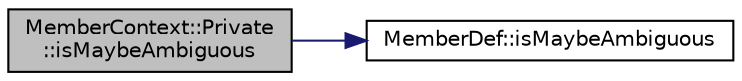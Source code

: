 digraph "MemberContext::Private::isMaybeAmbiguous"
{
 // LATEX_PDF_SIZE
  edge [fontname="Helvetica",fontsize="10",labelfontname="Helvetica",labelfontsize="10"];
  node [fontname="Helvetica",fontsize="10",shape=record];
  rankdir="LR";
  Node1 [label="MemberContext::Private\l::isMaybeAmbiguous",height=0.2,width=0.4,color="black", fillcolor="grey75", style="filled", fontcolor="black",tooltip=" "];
  Node1 -> Node2 [color="midnightblue",fontsize="10",style="solid",fontname="Helvetica"];
  Node2 [label="MemberDef::isMaybeAmbiguous",height=0.2,width=0.4,color="black", fillcolor="white", style="filled",URL="$classMemberDef.html#a581d0d2acf3c99191e1a5f3cb5f95ce6",tooltip=" "];
}
